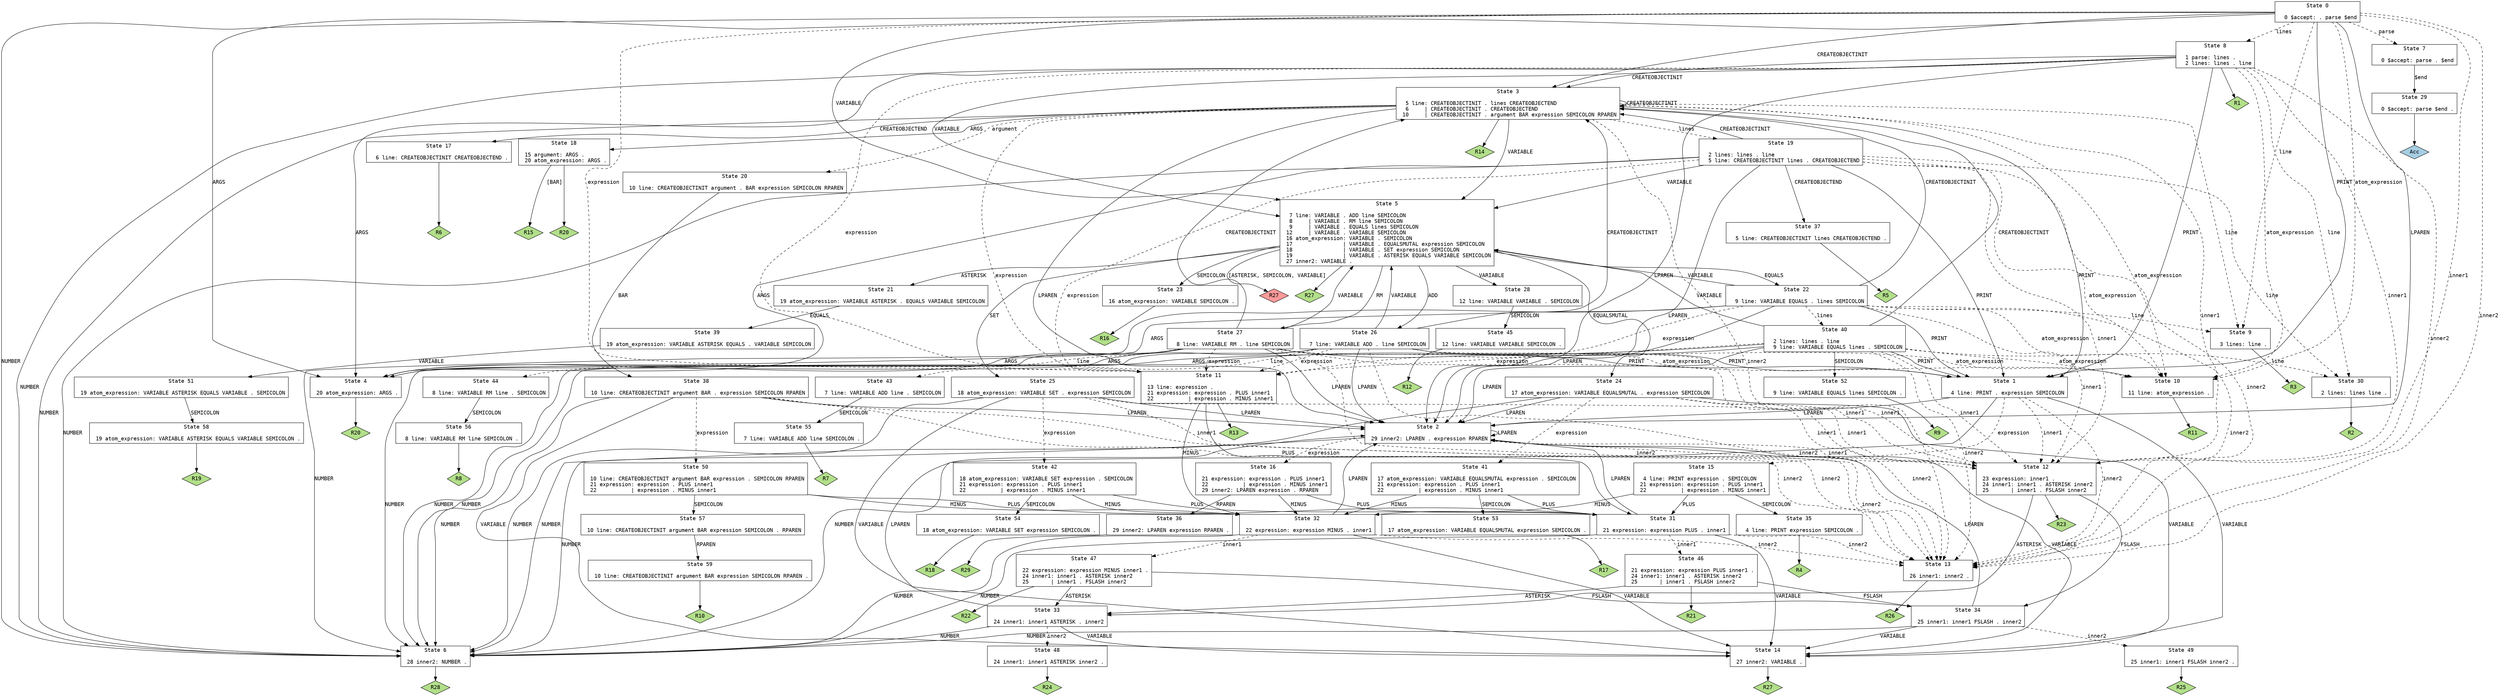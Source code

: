 // Generated by GNU Bison 3.0.4.
// Report bugs to <bug-bison@gnu.org>.
// Home page: <http://www.gnu.org/software/bison/>.

digraph "parser.y"
{
  node [fontname = courier, shape = box, colorscheme = paired6]
  edge [fontname = courier]

  0 [label="State 0\n\l  0 $accept: . parse $end\l"]
  0 -> 1 [style=solid label="PRINT"]
  0 -> 2 [style=solid label="LPAREN"]
  0 -> 3 [style=solid label="CREATEOBJECTINIT"]
  0 -> 4 [style=solid label="ARGS"]
  0 -> 5 [style=solid label="VARIABLE"]
  0 -> 6 [style=solid label="NUMBER"]
  0 -> 7 [style=dashed label="parse"]
  0 -> 8 [style=dashed label="lines"]
  0 -> 9 [style=dashed label="line"]
  0 -> 10 [style=dashed label="atom_expression"]
  0 -> 11 [style=dashed label="expression"]
  0 -> 12 [style=dashed label="inner1"]
  0 -> 13 [style=dashed label="inner2"]
  1 [label="State 1\n\l  4 line: PRINT . expression SEMICOLON\l"]
  1 -> 2 [style=solid label="LPAREN"]
  1 -> 14 [style=solid label="VARIABLE"]
  1 -> 6 [style=solid label="NUMBER"]
  1 -> 15 [style=dashed label="expression"]
  1 -> 12 [style=dashed label="inner1"]
  1 -> 13 [style=dashed label="inner2"]
  2 [label="State 2\n\l 29 inner2: LPAREN . expression RPAREN\l"]
  2 -> 2 [style=solid label="LPAREN"]
  2 -> 14 [style=solid label="VARIABLE"]
  2 -> 6 [style=solid label="NUMBER"]
  2 -> 16 [style=dashed label="expression"]
  2 -> 12 [style=dashed label="inner1"]
  2 -> 13 [style=dashed label="inner2"]
  3 [label="State 3\n\l  5 line: CREATEOBJECTINIT . lines CREATEOBJECTEND\l  6     | CREATEOBJECTINIT . CREATEOBJECTEND\l 10     | CREATEOBJECTINIT . argument BAR expression SEMICOLON RPAREN\l"]
  3 -> 1 [style=solid label="PRINT"]
  3 -> 2 [style=solid label="LPAREN"]
  3 -> 3 [style=solid label="CREATEOBJECTINIT"]
  3 -> 17 [style=solid label="CREATEOBJECTEND"]
  3 -> 18 [style=solid label="ARGS"]
  3 -> 5 [style=solid label="VARIABLE"]
  3 -> 6 [style=solid label="NUMBER"]
  3 -> 19 [style=dashed label="lines"]
  3 -> 9 [style=dashed label="line"]
  3 -> 20 [style=dashed label="argument"]
  3 -> 10 [style=dashed label="atom_expression"]
  3 -> 11 [style=dashed label="expression"]
  3 -> 12 [style=dashed label="inner1"]
  3 -> 13 [style=dashed label="inner2"]
  3 -> "3R14" [style=solid]
 "3R14" [label="R14", fillcolor=3, shape=diamond, style=filled]
  4 [label="State 4\n\l 20 atom_expression: ARGS .\l"]
  4 -> "4R20" [style=solid]
 "4R20" [label="R20", fillcolor=3, shape=diamond, style=filled]
  5 [label="State 5\n\l  7 line: VARIABLE . ADD line SEMICOLON\l  8     | VARIABLE . RM line SEMICOLON\l  9     | VARIABLE . EQUALS lines SEMICOLON\l 12     | VARIABLE . VARIABLE SEMICOLON\l 16 atom_expression: VARIABLE . SEMICOLON\l 17                | VARIABLE . EQUALSMUTAL expression SEMICOLON\l 18                | VARIABLE . SET expression SEMICOLON\l 19                | VARIABLE . ASTERISK EQUALS VARIABLE SEMICOLON\l 27 inner2: VARIABLE .\l"]
  5 -> 21 [style=solid label="ASTERISK"]
  5 -> 22 [style=solid label="EQUALS"]
  5 -> 23 [style=solid label="SEMICOLON"]
  5 -> 24 [style=solid label="EQUALSMUTAL"]
  5 -> 25 [style=solid label="SET"]
  5 -> 26 [style=solid label="ADD"]
  5 -> 27 [style=solid label="RM"]
  5 -> 28 [style=solid label="VARIABLE"]
  5 -> "5R27d" [label="[ASTERISK, SEMICOLON, VARIABLE]", style=solid]
 "5R27d" [label="R27", fillcolor=5, shape=diamond, style=filled]
  5 -> "5R27" [style=solid]
 "5R27" [label="R27", fillcolor=3, shape=diamond, style=filled]
  6 [label="State 6\n\l 28 inner2: NUMBER .\l"]
  6 -> "6R28" [style=solid]
 "6R28" [label="R28", fillcolor=3, shape=diamond, style=filled]
  7 [label="State 7\n\l  0 $accept: parse . $end\l"]
  7 -> 29 [style=solid label="$end"]
  8 [label="State 8\n\l  1 parse: lines .\l  2 lines: lines . line\l"]
  8 -> 1 [style=solid label="PRINT"]
  8 -> 2 [style=solid label="LPAREN"]
  8 -> 3 [style=solid label="CREATEOBJECTINIT"]
  8 -> 4 [style=solid label="ARGS"]
  8 -> 5 [style=solid label="VARIABLE"]
  8 -> 6 [style=solid label="NUMBER"]
  8 -> 30 [style=dashed label="line"]
  8 -> 10 [style=dashed label="atom_expression"]
  8 -> 11 [style=dashed label="expression"]
  8 -> 12 [style=dashed label="inner1"]
  8 -> 13 [style=dashed label="inner2"]
  8 -> "8R1" [style=solid]
 "8R1" [label="R1", fillcolor=3, shape=diamond, style=filled]
  9 [label="State 9\n\l  3 lines: line .\l"]
  9 -> "9R3" [style=solid]
 "9R3" [label="R3", fillcolor=3, shape=diamond, style=filled]
  10 [label="State 10\n\l 11 line: atom_expression .\l"]
  10 -> "10R11" [style=solid]
 "10R11" [label="R11", fillcolor=3, shape=diamond, style=filled]
  11 [label="State 11\n\l 13 line: expression .\l 21 expression: expression . PLUS inner1\l 22           | expression . MINUS inner1\l"]
  11 -> 31 [style=solid label="PLUS"]
  11 -> 32 [style=solid label="MINUS"]
  11 -> "11R13" [style=solid]
 "11R13" [label="R13", fillcolor=3, shape=diamond, style=filled]
  12 [label="State 12\n\l 23 expression: inner1 .\l 24 inner1: inner1 . ASTERISK inner2\l 25       | inner1 . FSLASH inner2\l"]
  12 -> 33 [style=solid label="ASTERISK"]
  12 -> 34 [style=solid label="FSLASH"]
  12 -> "12R23" [style=solid]
 "12R23" [label="R23", fillcolor=3, shape=diamond, style=filled]
  13 [label="State 13\n\l 26 inner1: inner2 .\l"]
  13 -> "13R26" [style=solid]
 "13R26" [label="R26", fillcolor=3, shape=diamond, style=filled]
  14 [label="State 14\n\l 27 inner2: VARIABLE .\l"]
  14 -> "14R27" [style=solid]
 "14R27" [label="R27", fillcolor=3, shape=diamond, style=filled]
  15 [label="State 15\n\l  4 line: PRINT expression . SEMICOLON\l 21 expression: expression . PLUS inner1\l 22           | expression . MINUS inner1\l"]
  15 -> 31 [style=solid label="PLUS"]
  15 -> 32 [style=solid label="MINUS"]
  15 -> 35 [style=solid label="SEMICOLON"]
  16 [label="State 16\n\l 21 expression: expression . PLUS inner1\l 22           | expression . MINUS inner1\l 29 inner2: LPAREN expression . RPAREN\l"]
  16 -> 31 [style=solid label="PLUS"]
  16 -> 32 [style=solid label="MINUS"]
  16 -> 36 [style=solid label="RPAREN"]
  17 [label="State 17\n\l  6 line: CREATEOBJECTINIT CREATEOBJECTEND .\l"]
  17 -> "17R6" [style=solid]
 "17R6" [label="R6", fillcolor=3, shape=diamond, style=filled]
  18 [label="State 18\n\l 15 argument: ARGS .\l 20 atom_expression: ARGS .\l"]
  18 -> "18R15" [label="[BAR]", style=solid]
 "18R15" [label="R15", fillcolor=3, shape=diamond, style=filled]
  18 -> "18R20" [style=solid]
 "18R20" [label="R20", fillcolor=3, shape=diamond, style=filled]
  19 [label="State 19\n\l  2 lines: lines . line\l  5 line: CREATEOBJECTINIT lines . CREATEOBJECTEND\l"]
  19 -> 1 [style=solid label="PRINT"]
  19 -> 2 [style=solid label="LPAREN"]
  19 -> 3 [style=solid label="CREATEOBJECTINIT"]
  19 -> 37 [style=solid label="CREATEOBJECTEND"]
  19 -> 4 [style=solid label="ARGS"]
  19 -> 5 [style=solid label="VARIABLE"]
  19 -> 6 [style=solid label="NUMBER"]
  19 -> 30 [style=dashed label="line"]
  19 -> 10 [style=dashed label="atom_expression"]
  19 -> 11 [style=dashed label="expression"]
  19 -> 12 [style=dashed label="inner1"]
  19 -> 13 [style=dashed label="inner2"]
  20 [label="State 20\n\l 10 line: CREATEOBJECTINIT argument . BAR expression SEMICOLON RPAREN\l"]
  20 -> 38 [style=solid label="BAR"]
  21 [label="State 21\n\l 19 atom_expression: VARIABLE ASTERISK . EQUALS VARIABLE SEMICOLON\l"]
  21 -> 39 [style=solid label="EQUALS"]
  22 [label="State 22\n\l  9 line: VARIABLE EQUALS . lines SEMICOLON\l"]
  22 -> 1 [style=solid label="PRINT"]
  22 -> 2 [style=solid label="LPAREN"]
  22 -> 3 [style=solid label="CREATEOBJECTINIT"]
  22 -> 4 [style=solid label="ARGS"]
  22 -> 5 [style=solid label="VARIABLE"]
  22 -> 6 [style=solid label="NUMBER"]
  22 -> 40 [style=dashed label="lines"]
  22 -> 9 [style=dashed label="line"]
  22 -> 10 [style=dashed label="atom_expression"]
  22 -> 11 [style=dashed label="expression"]
  22 -> 12 [style=dashed label="inner1"]
  22 -> 13 [style=dashed label="inner2"]
  23 [label="State 23\n\l 16 atom_expression: VARIABLE SEMICOLON .\l"]
  23 -> "23R16" [style=solid]
 "23R16" [label="R16", fillcolor=3, shape=diamond, style=filled]
  24 [label="State 24\n\l 17 atom_expression: VARIABLE EQUALSMUTAL . expression SEMICOLON\l"]
  24 -> 2 [style=solid label="LPAREN"]
  24 -> 14 [style=solid label="VARIABLE"]
  24 -> 6 [style=solid label="NUMBER"]
  24 -> 41 [style=dashed label="expression"]
  24 -> 12 [style=dashed label="inner1"]
  24 -> 13 [style=dashed label="inner2"]
  25 [label="State 25\n\l 18 atom_expression: VARIABLE SET . expression SEMICOLON\l"]
  25 -> 2 [style=solid label="LPAREN"]
  25 -> 14 [style=solid label="VARIABLE"]
  25 -> 6 [style=solid label="NUMBER"]
  25 -> 42 [style=dashed label="expression"]
  25 -> 12 [style=dashed label="inner1"]
  25 -> 13 [style=dashed label="inner2"]
  26 [label="State 26\n\l  7 line: VARIABLE ADD . line SEMICOLON\l"]
  26 -> 1 [style=solid label="PRINT"]
  26 -> 2 [style=solid label="LPAREN"]
  26 -> 3 [style=solid label="CREATEOBJECTINIT"]
  26 -> 4 [style=solid label="ARGS"]
  26 -> 5 [style=solid label="VARIABLE"]
  26 -> 6 [style=solid label="NUMBER"]
  26 -> 43 [style=dashed label="line"]
  26 -> 10 [style=dashed label="atom_expression"]
  26 -> 11 [style=dashed label="expression"]
  26 -> 12 [style=dashed label="inner1"]
  26 -> 13 [style=dashed label="inner2"]
  27 [label="State 27\n\l  8 line: VARIABLE RM . line SEMICOLON\l"]
  27 -> 1 [style=solid label="PRINT"]
  27 -> 2 [style=solid label="LPAREN"]
  27 -> 3 [style=solid label="CREATEOBJECTINIT"]
  27 -> 4 [style=solid label="ARGS"]
  27 -> 5 [style=solid label="VARIABLE"]
  27 -> 6 [style=solid label="NUMBER"]
  27 -> 44 [style=dashed label="line"]
  27 -> 10 [style=dashed label="atom_expression"]
  27 -> 11 [style=dashed label="expression"]
  27 -> 12 [style=dashed label="inner1"]
  27 -> 13 [style=dashed label="inner2"]
  28 [label="State 28\n\l 12 line: VARIABLE VARIABLE . SEMICOLON\l"]
  28 -> 45 [style=solid label="SEMICOLON"]
  29 [label="State 29\n\l  0 $accept: parse $end .\l"]
  29 -> "29R0" [style=solid]
 "29R0" [label="Acc", fillcolor=1, shape=diamond, style=filled]
  30 [label="State 30\n\l  2 lines: lines line .\l"]
  30 -> "30R2" [style=solid]
 "30R2" [label="R2", fillcolor=3, shape=diamond, style=filled]
  31 [label="State 31\n\l 21 expression: expression PLUS . inner1\l"]
  31 -> 2 [style=solid label="LPAREN"]
  31 -> 14 [style=solid label="VARIABLE"]
  31 -> 6 [style=solid label="NUMBER"]
  31 -> 46 [style=dashed label="inner1"]
  31 -> 13 [style=dashed label="inner2"]
  32 [label="State 32\n\l 22 expression: expression MINUS . inner1\l"]
  32 -> 2 [style=solid label="LPAREN"]
  32 -> 14 [style=solid label="VARIABLE"]
  32 -> 6 [style=solid label="NUMBER"]
  32 -> 47 [style=dashed label="inner1"]
  32 -> 13 [style=dashed label="inner2"]
  33 [label="State 33\n\l 24 inner1: inner1 ASTERISK . inner2\l"]
  33 -> 2 [style=solid label="LPAREN"]
  33 -> 14 [style=solid label="VARIABLE"]
  33 -> 6 [style=solid label="NUMBER"]
  33 -> 48 [style=dashed label="inner2"]
  34 [label="State 34\n\l 25 inner1: inner1 FSLASH . inner2\l"]
  34 -> 2 [style=solid label="LPAREN"]
  34 -> 14 [style=solid label="VARIABLE"]
  34 -> 6 [style=solid label="NUMBER"]
  34 -> 49 [style=dashed label="inner2"]
  35 [label="State 35\n\l  4 line: PRINT expression SEMICOLON .\l"]
  35 -> "35R4" [style=solid]
 "35R4" [label="R4", fillcolor=3, shape=diamond, style=filled]
  36 [label="State 36\n\l 29 inner2: LPAREN expression RPAREN .\l"]
  36 -> "36R29" [style=solid]
 "36R29" [label="R29", fillcolor=3, shape=diamond, style=filled]
  37 [label="State 37\n\l  5 line: CREATEOBJECTINIT lines CREATEOBJECTEND .\l"]
  37 -> "37R5" [style=solid]
 "37R5" [label="R5", fillcolor=3, shape=diamond, style=filled]
  38 [label="State 38\n\l 10 line: CREATEOBJECTINIT argument BAR . expression SEMICOLON RPAREN\l"]
  38 -> 2 [style=solid label="LPAREN"]
  38 -> 14 [style=solid label="VARIABLE"]
  38 -> 6 [style=solid label="NUMBER"]
  38 -> 50 [style=dashed label="expression"]
  38 -> 12 [style=dashed label="inner1"]
  38 -> 13 [style=dashed label="inner2"]
  39 [label="State 39\n\l 19 atom_expression: VARIABLE ASTERISK EQUALS . VARIABLE SEMICOLON\l"]
  39 -> 51 [style=solid label="VARIABLE"]
  40 [label="State 40\n\l  2 lines: lines . line\l  9 line: VARIABLE EQUALS lines . SEMICOLON\l"]
  40 -> 1 [style=solid label="PRINT"]
  40 -> 2 [style=solid label="LPAREN"]
  40 -> 52 [style=solid label="SEMICOLON"]
  40 -> 3 [style=solid label="CREATEOBJECTINIT"]
  40 -> 4 [style=solid label="ARGS"]
  40 -> 5 [style=solid label="VARIABLE"]
  40 -> 6 [style=solid label="NUMBER"]
  40 -> 30 [style=dashed label="line"]
  40 -> 10 [style=dashed label="atom_expression"]
  40 -> 11 [style=dashed label="expression"]
  40 -> 12 [style=dashed label="inner1"]
  40 -> 13 [style=dashed label="inner2"]
  41 [label="State 41\n\l 17 atom_expression: VARIABLE EQUALSMUTAL expression . SEMICOLON\l 21 expression: expression . PLUS inner1\l 22           | expression . MINUS inner1\l"]
  41 -> 31 [style=solid label="PLUS"]
  41 -> 32 [style=solid label="MINUS"]
  41 -> 53 [style=solid label="SEMICOLON"]
  42 [label="State 42\n\l 18 atom_expression: VARIABLE SET expression . SEMICOLON\l 21 expression: expression . PLUS inner1\l 22           | expression . MINUS inner1\l"]
  42 -> 31 [style=solid label="PLUS"]
  42 -> 32 [style=solid label="MINUS"]
  42 -> 54 [style=solid label="SEMICOLON"]
  43 [label="State 43\n\l  7 line: VARIABLE ADD line . SEMICOLON\l"]
  43 -> 55 [style=solid label="SEMICOLON"]
  44 [label="State 44\n\l  8 line: VARIABLE RM line . SEMICOLON\l"]
  44 -> 56 [style=solid label="SEMICOLON"]
  45 [label="State 45\n\l 12 line: VARIABLE VARIABLE SEMICOLON .\l"]
  45 -> "45R12" [style=solid]
 "45R12" [label="R12", fillcolor=3, shape=diamond, style=filled]
  46 [label="State 46\n\l 21 expression: expression PLUS inner1 .\l 24 inner1: inner1 . ASTERISK inner2\l 25       | inner1 . FSLASH inner2\l"]
  46 -> 33 [style=solid label="ASTERISK"]
  46 -> 34 [style=solid label="FSLASH"]
  46 -> "46R21" [style=solid]
 "46R21" [label="R21", fillcolor=3, shape=diamond, style=filled]
  47 [label="State 47\n\l 22 expression: expression MINUS inner1 .\l 24 inner1: inner1 . ASTERISK inner2\l 25       | inner1 . FSLASH inner2\l"]
  47 -> 33 [style=solid label="ASTERISK"]
  47 -> 34 [style=solid label="FSLASH"]
  47 -> "47R22" [style=solid]
 "47R22" [label="R22", fillcolor=3, shape=diamond, style=filled]
  48 [label="State 48\n\l 24 inner1: inner1 ASTERISK inner2 .\l"]
  48 -> "48R24" [style=solid]
 "48R24" [label="R24", fillcolor=3, shape=diamond, style=filled]
  49 [label="State 49\n\l 25 inner1: inner1 FSLASH inner2 .\l"]
  49 -> "49R25" [style=solid]
 "49R25" [label="R25", fillcolor=3, shape=diamond, style=filled]
  50 [label="State 50\n\l 10 line: CREATEOBJECTINIT argument BAR expression . SEMICOLON RPAREN\l 21 expression: expression . PLUS inner1\l 22           | expression . MINUS inner1\l"]
  50 -> 31 [style=solid label="PLUS"]
  50 -> 32 [style=solid label="MINUS"]
  50 -> 57 [style=solid label="SEMICOLON"]
  51 [label="State 51\n\l 19 atom_expression: VARIABLE ASTERISK EQUALS VARIABLE . SEMICOLON\l"]
  51 -> 58 [style=solid label="SEMICOLON"]
  52 [label="State 52\n\l  9 line: VARIABLE EQUALS lines SEMICOLON .\l"]
  52 -> "52R9" [style=solid]
 "52R9" [label="R9", fillcolor=3, shape=diamond, style=filled]
  53 [label="State 53\n\l 17 atom_expression: VARIABLE EQUALSMUTAL expression SEMICOLON .\l"]
  53 -> "53R17" [style=solid]
 "53R17" [label="R17", fillcolor=3, shape=diamond, style=filled]
  54 [label="State 54\n\l 18 atom_expression: VARIABLE SET expression SEMICOLON .\l"]
  54 -> "54R18" [style=solid]
 "54R18" [label="R18", fillcolor=3, shape=diamond, style=filled]
  55 [label="State 55\n\l  7 line: VARIABLE ADD line SEMICOLON .\l"]
  55 -> "55R7" [style=solid]
 "55R7" [label="R7", fillcolor=3, shape=diamond, style=filled]
  56 [label="State 56\n\l  8 line: VARIABLE RM line SEMICOLON .\l"]
  56 -> "56R8" [style=solid]
 "56R8" [label="R8", fillcolor=3, shape=diamond, style=filled]
  57 [label="State 57\n\l 10 line: CREATEOBJECTINIT argument BAR expression SEMICOLON . RPAREN\l"]
  57 -> 59 [style=solid label="RPAREN"]
  58 [label="State 58\n\l 19 atom_expression: VARIABLE ASTERISK EQUALS VARIABLE SEMICOLON .\l"]
  58 -> "58R19" [style=solid]
 "58R19" [label="R19", fillcolor=3, shape=diamond, style=filled]
  59 [label="State 59\n\l 10 line: CREATEOBJECTINIT argument BAR expression SEMICOLON RPAREN .\l"]
  59 -> "59R10" [style=solid]
 "59R10" [label="R10", fillcolor=3, shape=diamond, style=filled]
}
